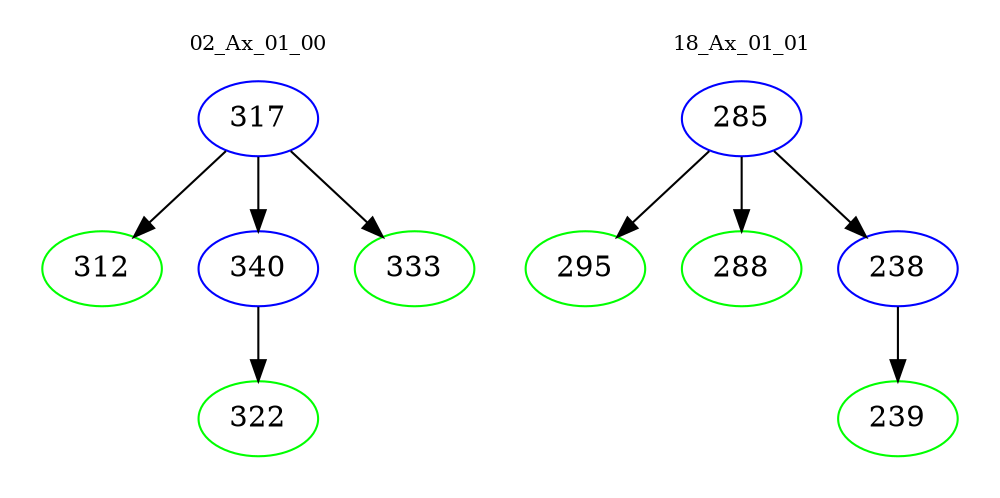 digraph{
subgraph cluster_0 {
color = white
label = "02_Ax_01_00";
fontsize=10;
T0_317 [label="317", color="blue"]
T0_317 -> T0_312 [color="black"]
T0_312 [label="312", color="green"]
T0_317 -> T0_340 [color="black"]
T0_340 [label="340", color="blue"]
T0_340 -> T0_322 [color="black"]
T0_322 [label="322", color="green"]
T0_317 -> T0_333 [color="black"]
T0_333 [label="333", color="green"]
}
subgraph cluster_1 {
color = white
label = "18_Ax_01_01";
fontsize=10;
T1_285 [label="285", color="blue"]
T1_285 -> T1_295 [color="black"]
T1_295 [label="295", color="green"]
T1_285 -> T1_288 [color="black"]
T1_288 [label="288", color="green"]
T1_285 -> T1_238 [color="black"]
T1_238 [label="238", color="blue"]
T1_238 -> T1_239 [color="black"]
T1_239 [label="239", color="green"]
}
}
